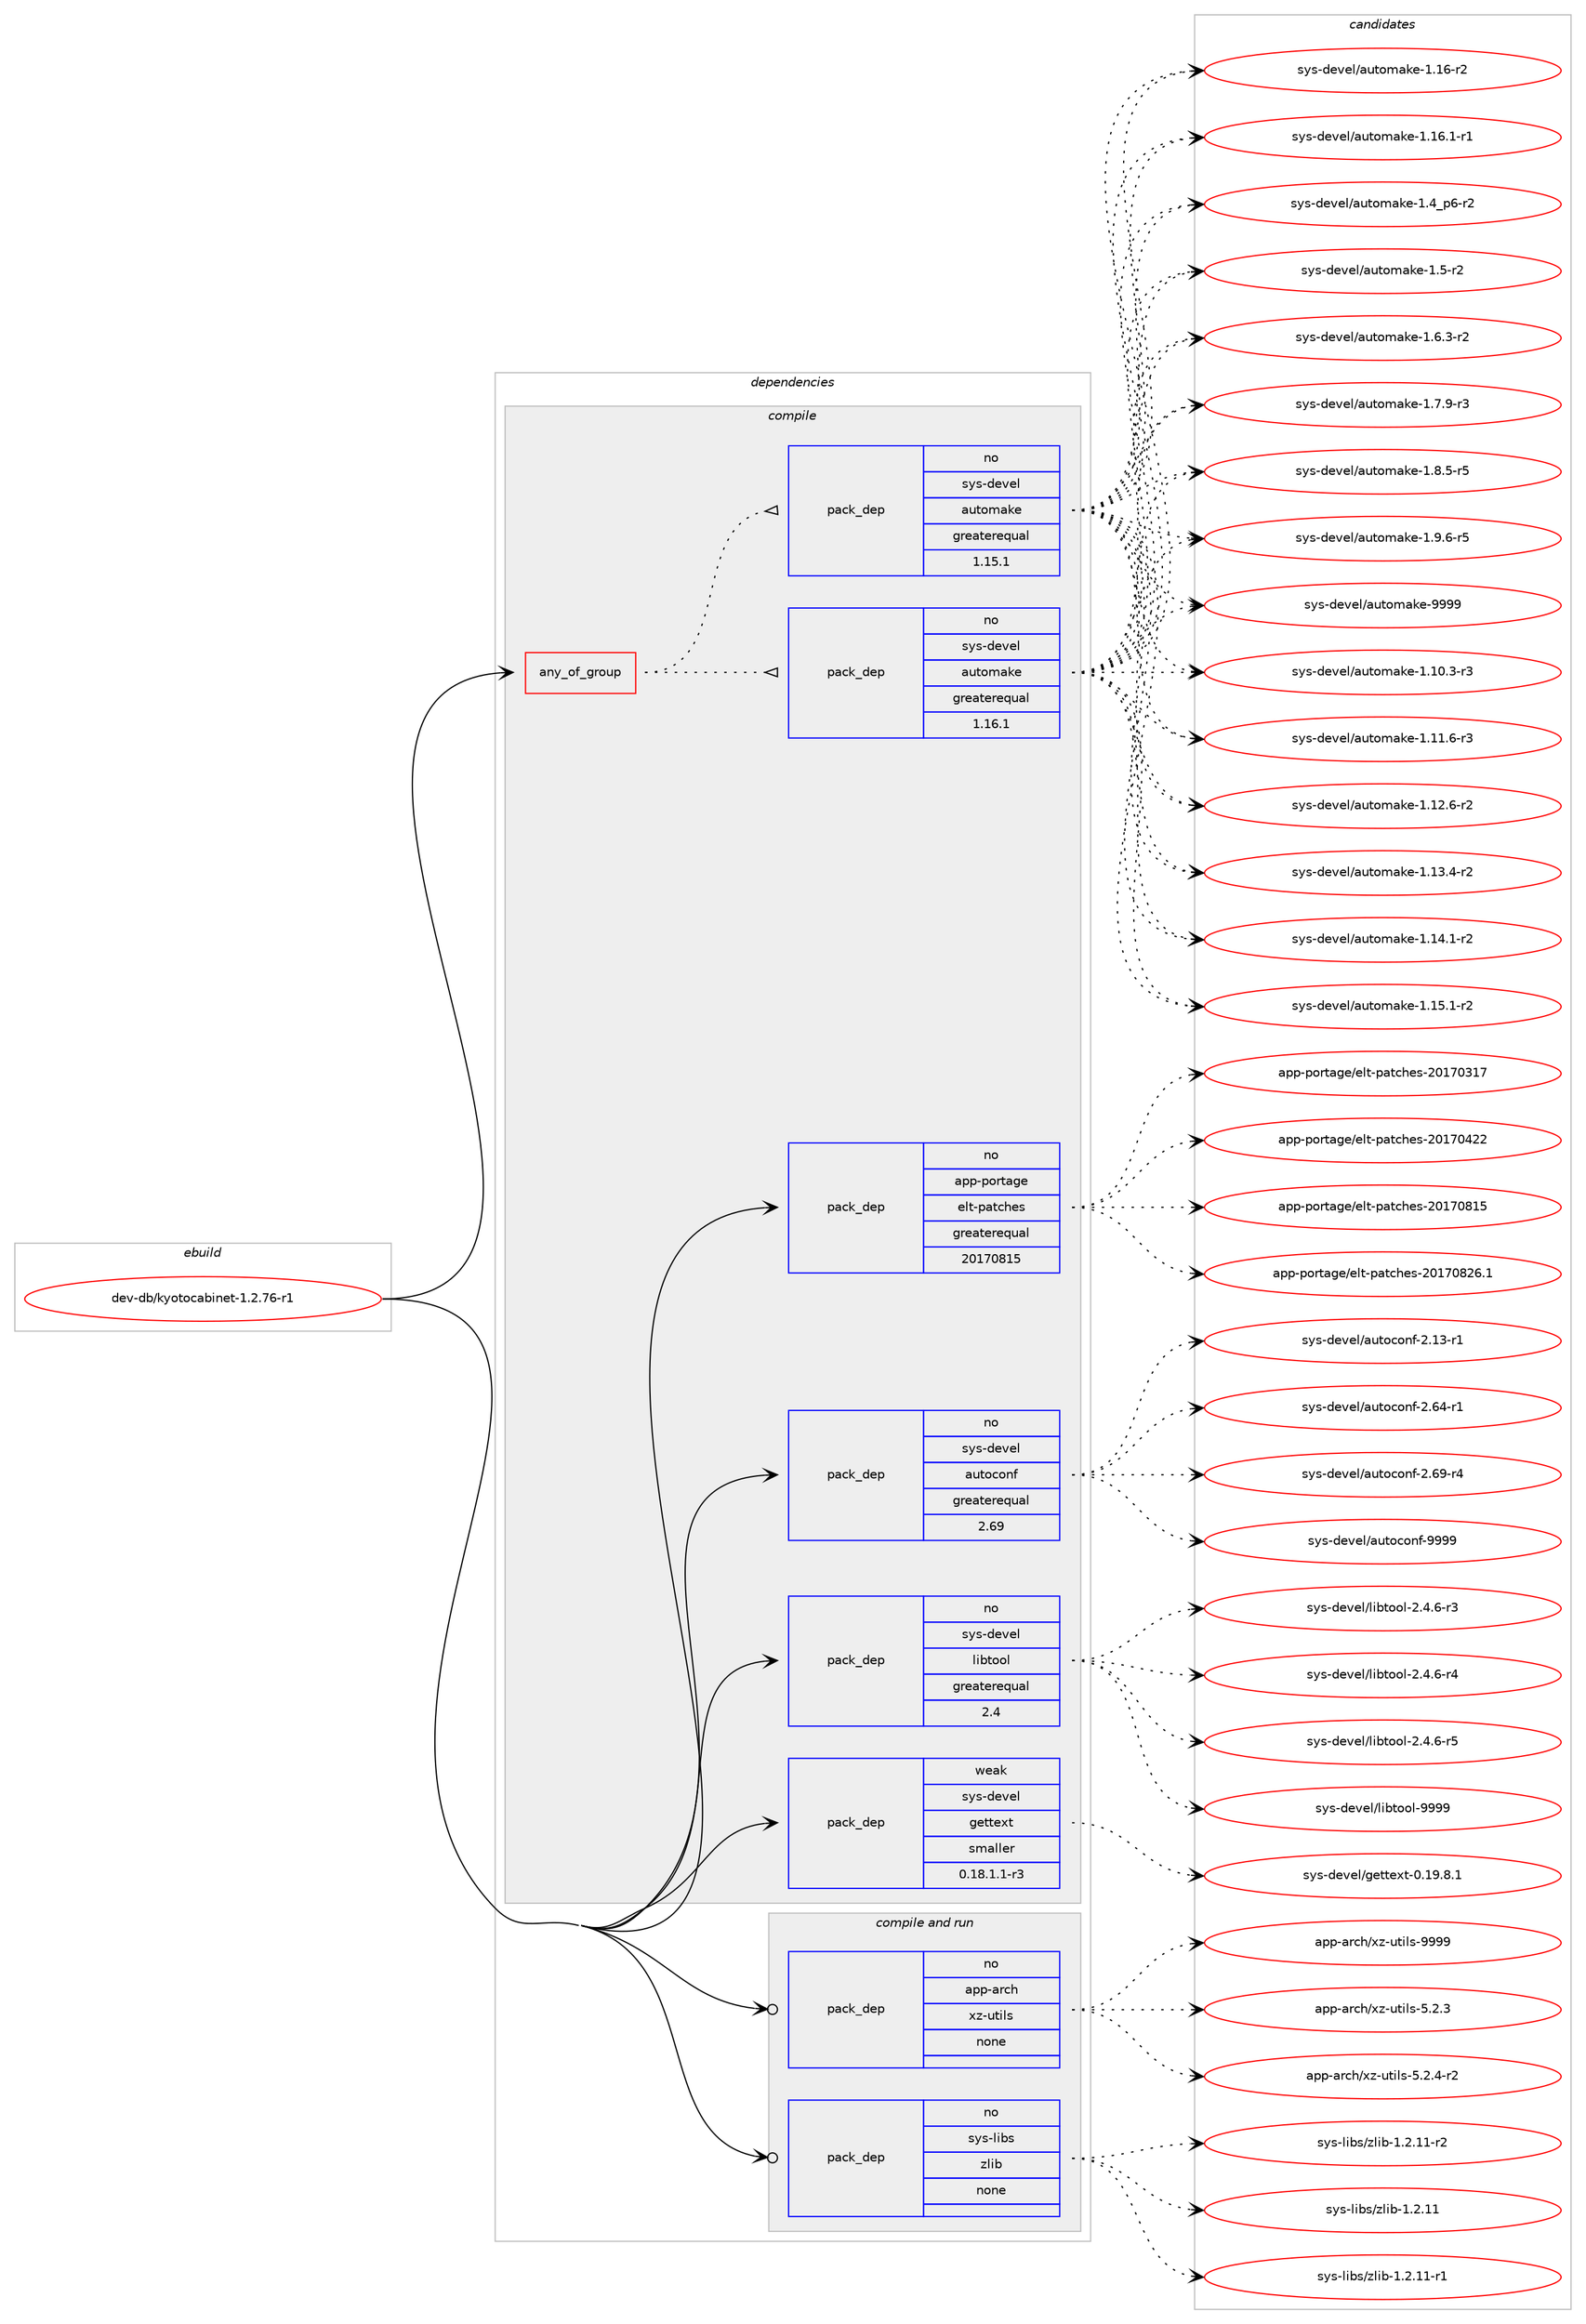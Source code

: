 digraph prolog {

# *************
# Graph options
# *************

newrank=true;
concentrate=true;
compound=true;
graph [rankdir=LR,fontname=Helvetica,fontsize=10,ranksep=1.5];#, ranksep=2.5, nodesep=0.2];
edge  [arrowhead=vee];
node  [fontname=Helvetica,fontsize=10];

# **********
# The ebuild
# **********

subgraph cluster_leftcol {
color=gray;
rank=same;
label=<<i>ebuild</i>>;
id [label="dev-db/kyotocabinet-1.2.76-r1", color=red, width=4, href="../dev-db/kyotocabinet-1.2.76-r1.svg"];
}

# ****************
# The dependencies
# ****************

subgraph cluster_midcol {
color=gray;
label=<<i>dependencies</i>>;
subgraph cluster_compile {
fillcolor="#eeeeee";
style=filled;
label=<<i>compile</i>>;
subgraph any20356 {
dependency1318321 [label=<<TABLE BORDER="0" CELLBORDER="1" CELLSPACING="0" CELLPADDING="4"><TR><TD CELLPADDING="10">any_of_group</TD></TR></TABLE>>, shape=none, color=red];subgraph pack940724 {
dependency1318322 [label=<<TABLE BORDER="0" CELLBORDER="1" CELLSPACING="0" CELLPADDING="4" WIDTH="220"><TR><TD ROWSPAN="6" CELLPADDING="30">pack_dep</TD></TR><TR><TD WIDTH="110">no</TD></TR><TR><TD>sys-devel</TD></TR><TR><TD>automake</TD></TR><TR><TD>greaterequal</TD></TR><TR><TD>1.16.1</TD></TR></TABLE>>, shape=none, color=blue];
}
dependency1318321:e -> dependency1318322:w [weight=20,style="dotted",arrowhead="oinv"];
subgraph pack940725 {
dependency1318323 [label=<<TABLE BORDER="0" CELLBORDER="1" CELLSPACING="0" CELLPADDING="4" WIDTH="220"><TR><TD ROWSPAN="6" CELLPADDING="30">pack_dep</TD></TR><TR><TD WIDTH="110">no</TD></TR><TR><TD>sys-devel</TD></TR><TR><TD>automake</TD></TR><TR><TD>greaterequal</TD></TR><TR><TD>1.15.1</TD></TR></TABLE>>, shape=none, color=blue];
}
dependency1318321:e -> dependency1318323:w [weight=20,style="dotted",arrowhead="oinv"];
}
id:e -> dependency1318321:w [weight=20,style="solid",arrowhead="vee"];
subgraph pack940726 {
dependency1318324 [label=<<TABLE BORDER="0" CELLBORDER="1" CELLSPACING="0" CELLPADDING="4" WIDTH="220"><TR><TD ROWSPAN="6" CELLPADDING="30">pack_dep</TD></TR><TR><TD WIDTH="110">no</TD></TR><TR><TD>app-portage</TD></TR><TR><TD>elt-patches</TD></TR><TR><TD>greaterequal</TD></TR><TR><TD>20170815</TD></TR></TABLE>>, shape=none, color=blue];
}
id:e -> dependency1318324:w [weight=20,style="solid",arrowhead="vee"];
subgraph pack940727 {
dependency1318325 [label=<<TABLE BORDER="0" CELLBORDER="1" CELLSPACING="0" CELLPADDING="4" WIDTH="220"><TR><TD ROWSPAN="6" CELLPADDING="30">pack_dep</TD></TR><TR><TD WIDTH="110">no</TD></TR><TR><TD>sys-devel</TD></TR><TR><TD>autoconf</TD></TR><TR><TD>greaterequal</TD></TR><TR><TD>2.69</TD></TR></TABLE>>, shape=none, color=blue];
}
id:e -> dependency1318325:w [weight=20,style="solid",arrowhead="vee"];
subgraph pack940728 {
dependency1318326 [label=<<TABLE BORDER="0" CELLBORDER="1" CELLSPACING="0" CELLPADDING="4" WIDTH="220"><TR><TD ROWSPAN="6" CELLPADDING="30">pack_dep</TD></TR><TR><TD WIDTH="110">no</TD></TR><TR><TD>sys-devel</TD></TR><TR><TD>libtool</TD></TR><TR><TD>greaterequal</TD></TR><TR><TD>2.4</TD></TR></TABLE>>, shape=none, color=blue];
}
id:e -> dependency1318326:w [weight=20,style="solid",arrowhead="vee"];
subgraph pack940729 {
dependency1318327 [label=<<TABLE BORDER="0" CELLBORDER="1" CELLSPACING="0" CELLPADDING="4" WIDTH="220"><TR><TD ROWSPAN="6" CELLPADDING="30">pack_dep</TD></TR><TR><TD WIDTH="110">weak</TD></TR><TR><TD>sys-devel</TD></TR><TR><TD>gettext</TD></TR><TR><TD>smaller</TD></TR><TR><TD>0.18.1.1-r3</TD></TR></TABLE>>, shape=none, color=blue];
}
id:e -> dependency1318327:w [weight=20,style="solid",arrowhead="vee"];
}
subgraph cluster_compileandrun {
fillcolor="#eeeeee";
style=filled;
label=<<i>compile and run</i>>;
subgraph pack940730 {
dependency1318328 [label=<<TABLE BORDER="0" CELLBORDER="1" CELLSPACING="0" CELLPADDING="4" WIDTH="220"><TR><TD ROWSPAN="6" CELLPADDING="30">pack_dep</TD></TR><TR><TD WIDTH="110">no</TD></TR><TR><TD>app-arch</TD></TR><TR><TD>xz-utils</TD></TR><TR><TD>none</TD></TR><TR><TD></TD></TR></TABLE>>, shape=none, color=blue];
}
id:e -> dependency1318328:w [weight=20,style="solid",arrowhead="odotvee"];
subgraph pack940731 {
dependency1318329 [label=<<TABLE BORDER="0" CELLBORDER="1" CELLSPACING="0" CELLPADDING="4" WIDTH="220"><TR><TD ROWSPAN="6" CELLPADDING="30">pack_dep</TD></TR><TR><TD WIDTH="110">no</TD></TR><TR><TD>sys-libs</TD></TR><TR><TD>zlib</TD></TR><TR><TD>none</TD></TR><TR><TD></TD></TR></TABLE>>, shape=none, color=blue];
}
id:e -> dependency1318329:w [weight=20,style="solid",arrowhead="odotvee"];
}
subgraph cluster_run {
fillcolor="#eeeeee";
style=filled;
label=<<i>run</i>>;
}
}

# **************
# The candidates
# **************

subgraph cluster_choices {
rank=same;
color=gray;
label=<<i>candidates</i>>;

subgraph choice940724 {
color=black;
nodesep=1;
choice11512111545100101118101108479711711611110997107101454946494846514511451 [label="sys-devel/automake-1.10.3-r3", color=red, width=4,href="../sys-devel/automake-1.10.3-r3.svg"];
choice11512111545100101118101108479711711611110997107101454946494946544511451 [label="sys-devel/automake-1.11.6-r3", color=red, width=4,href="../sys-devel/automake-1.11.6-r3.svg"];
choice11512111545100101118101108479711711611110997107101454946495046544511450 [label="sys-devel/automake-1.12.6-r2", color=red, width=4,href="../sys-devel/automake-1.12.6-r2.svg"];
choice11512111545100101118101108479711711611110997107101454946495146524511450 [label="sys-devel/automake-1.13.4-r2", color=red, width=4,href="../sys-devel/automake-1.13.4-r2.svg"];
choice11512111545100101118101108479711711611110997107101454946495246494511450 [label="sys-devel/automake-1.14.1-r2", color=red, width=4,href="../sys-devel/automake-1.14.1-r2.svg"];
choice11512111545100101118101108479711711611110997107101454946495346494511450 [label="sys-devel/automake-1.15.1-r2", color=red, width=4,href="../sys-devel/automake-1.15.1-r2.svg"];
choice1151211154510010111810110847971171161111099710710145494649544511450 [label="sys-devel/automake-1.16-r2", color=red, width=4,href="../sys-devel/automake-1.16-r2.svg"];
choice11512111545100101118101108479711711611110997107101454946495446494511449 [label="sys-devel/automake-1.16.1-r1", color=red, width=4,href="../sys-devel/automake-1.16.1-r1.svg"];
choice115121115451001011181011084797117116111109971071014549465295112544511450 [label="sys-devel/automake-1.4_p6-r2", color=red, width=4,href="../sys-devel/automake-1.4_p6-r2.svg"];
choice11512111545100101118101108479711711611110997107101454946534511450 [label="sys-devel/automake-1.5-r2", color=red, width=4,href="../sys-devel/automake-1.5-r2.svg"];
choice115121115451001011181011084797117116111109971071014549465446514511450 [label="sys-devel/automake-1.6.3-r2", color=red, width=4,href="../sys-devel/automake-1.6.3-r2.svg"];
choice115121115451001011181011084797117116111109971071014549465546574511451 [label="sys-devel/automake-1.7.9-r3", color=red, width=4,href="../sys-devel/automake-1.7.9-r3.svg"];
choice115121115451001011181011084797117116111109971071014549465646534511453 [label="sys-devel/automake-1.8.5-r5", color=red, width=4,href="../sys-devel/automake-1.8.5-r5.svg"];
choice115121115451001011181011084797117116111109971071014549465746544511453 [label="sys-devel/automake-1.9.6-r5", color=red, width=4,href="../sys-devel/automake-1.9.6-r5.svg"];
choice115121115451001011181011084797117116111109971071014557575757 [label="sys-devel/automake-9999", color=red, width=4,href="../sys-devel/automake-9999.svg"];
dependency1318322:e -> choice11512111545100101118101108479711711611110997107101454946494846514511451:w [style=dotted,weight="100"];
dependency1318322:e -> choice11512111545100101118101108479711711611110997107101454946494946544511451:w [style=dotted,weight="100"];
dependency1318322:e -> choice11512111545100101118101108479711711611110997107101454946495046544511450:w [style=dotted,weight="100"];
dependency1318322:e -> choice11512111545100101118101108479711711611110997107101454946495146524511450:w [style=dotted,weight="100"];
dependency1318322:e -> choice11512111545100101118101108479711711611110997107101454946495246494511450:w [style=dotted,weight="100"];
dependency1318322:e -> choice11512111545100101118101108479711711611110997107101454946495346494511450:w [style=dotted,weight="100"];
dependency1318322:e -> choice1151211154510010111810110847971171161111099710710145494649544511450:w [style=dotted,weight="100"];
dependency1318322:e -> choice11512111545100101118101108479711711611110997107101454946495446494511449:w [style=dotted,weight="100"];
dependency1318322:e -> choice115121115451001011181011084797117116111109971071014549465295112544511450:w [style=dotted,weight="100"];
dependency1318322:e -> choice11512111545100101118101108479711711611110997107101454946534511450:w [style=dotted,weight="100"];
dependency1318322:e -> choice115121115451001011181011084797117116111109971071014549465446514511450:w [style=dotted,weight="100"];
dependency1318322:e -> choice115121115451001011181011084797117116111109971071014549465546574511451:w [style=dotted,weight="100"];
dependency1318322:e -> choice115121115451001011181011084797117116111109971071014549465646534511453:w [style=dotted,weight="100"];
dependency1318322:e -> choice115121115451001011181011084797117116111109971071014549465746544511453:w [style=dotted,weight="100"];
dependency1318322:e -> choice115121115451001011181011084797117116111109971071014557575757:w [style=dotted,weight="100"];
}
subgraph choice940725 {
color=black;
nodesep=1;
choice11512111545100101118101108479711711611110997107101454946494846514511451 [label="sys-devel/automake-1.10.3-r3", color=red, width=4,href="../sys-devel/automake-1.10.3-r3.svg"];
choice11512111545100101118101108479711711611110997107101454946494946544511451 [label="sys-devel/automake-1.11.6-r3", color=red, width=4,href="../sys-devel/automake-1.11.6-r3.svg"];
choice11512111545100101118101108479711711611110997107101454946495046544511450 [label="sys-devel/automake-1.12.6-r2", color=red, width=4,href="../sys-devel/automake-1.12.6-r2.svg"];
choice11512111545100101118101108479711711611110997107101454946495146524511450 [label="sys-devel/automake-1.13.4-r2", color=red, width=4,href="../sys-devel/automake-1.13.4-r2.svg"];
choice11512111545100101118101108479711711611110997107101454946495246494511450 [label="sys-devel/automake-1.14.1-r2", color=red, width=4,href="../sys-devel/automake-1.14.1-r2.svg"];
choice11512111545100101118101108479711711611110997107101454946495346494511450 [label="sys-devel/automake-1.15.1-r2", color=red, width=4,href="../sys-devel/automake-1.15.1-r2.svg"];
choice1151211154510010111810110847971171161111099710710145494649544511450 [label="sys-devel/automake-1.16-r2", color=red, width=4,href="../sys-devel/automake-1.16-r2.svg"];
choice11512111545100101118101108479711711611110997107101454946495446494511449 [label="sys-devel/automake-1.16.1-r1", color=red, width=4,href="../sys-devel/automake-1.16.1-r1.svg"];
choice115121115451001011181011084797117116111109971071014549465295112544511450 [label="sys-devel/automake-1.4_p6-r2", color=red, width=4,href="../sys-devel/automake-1.4_p6-r2.svg"];
choice11512111545100101118101108479711711611110997107101454946534511450 [label="sys-devel/automake-1.5-r2", color=red, width=4,href="../sys-devel/automake-1.5-r2.svg"];
choice115121115451001011181011084797117116111109971071014549465446514511450 [label="sys-devel/automake-1.6.3-r2", color=red, width=4,href="../sys-devel/automake-1.6.3-r2.svg"];
choice115121115451001011181011084797117116111109971071014549465546574511451 [label="sys-devel/automake-1.7.9-r3", color=red, width=4,href="../sys-devel/automake-1.7.9-r3.svg"];
choice115121115451001011181011084797117116111109971071014549465646534511453 [label="sys-devel/automake-1.8.5-r5", color=red, width=4,href="../sys-devel/automake-1.8.5-r5.svg"];
choice115121115451001011181011084797117116111109971071014549465746544511453 [label="sys-devel/automake-1.9.6-r5", color=red, width=4,href="../sys-devel/automake-1.9.6-r5.svg"];
choice115121115451001011181011084797117116111109971071014557575757 [label="sys-devel/automake-9999", color=red, width=4,href="../sys-devel/automake-9999.svg"];
dependency1318323:e -> choice11512111545100101118101108479711711611110997107101454946494846514511451:w [style=dotted,weight="100"];
dependency1318323:e -> choice11512111545100101118101108479711711611110997107101454946494946544511451:w [style=dotted,weight="100"];
dependency1318323:e -> choice11512111545100101118101108479711711611110997107101454946495046544511450:w [style=dotted,weight="100"];
dependency1318323:e -> choice11512111545100101118101108479711711611110997107101454946495146524511450:w [style=dotted,weight="100"];
dependency1318323:e -> choice11512111545100101118101108479711711611110997107101454946495246494511450:w [style=dotted,weight="100"];
dependency1318323:e -> choice11512111545100101118101108479711711611110997107101454946495346494511450:w [style=dotted,weight="100"];
dependency1318323:e -> choice1151211154510010111810110847971171161111099710710145494649544511450:w [style=dotted,weight="100"];
dependency1318323:e -> choice11512111545100101118101108479711711611110997107101454946495446494511449:w [style=dotted,weight="100"];
dependency1318323:e -> choice115121115451001011181011084797117116111109971071014549465295112544511450:w [style=dotted,weight="100"];
dependency1318323:e -> choice11512111545100101118101108479711711611110997107101454946534511450:w [style=dotted,weight="100"];
dependency1318323:e -> choice115121115451001011181011084797117116111109971071014549465446514511450:w [style=dotted,weight="100"];
dependency1318323:e -> choice115121115451001011181011084797117116111109971071014549465546574511451:w [style=dotted,weight="100"];
dependency1318323:e -> choice115121115451001011181011084797117116111109971071014549465646534511453:w [style=dotted,weight="100"];
dependency1318323:e -> choice115121115451001011181011084797117116111109971071014549465746544511453:w [style=dotted,weight="100"];
dependency1318323:e -> choice115121115451001011181011084797117116111109971071014557575757:w [style=dotted,weight="100"];
}
subgraph choice940726 {
color=black;
nodesep=1;
choice97112112451121111141169710310147101108116451129711699104101115455048495548514955 [label="app-portage/elt-patches-20170317", color=red, width=4,href="../app-portage/elt-patches-20170317.svg"];
choice97112112451121111141169710310147101108116451129711699104101115455048495548525050 [label="app-portage/elt-patches-20170422", color=red, width=4,href="../app-portage/elt-patches-20170422.svg"];
choice97112112451121111141169710310147101108116451129711699104101115455048495548564953 [label="app-portage/elt-patches-20170815", color=red, width=4,href="../app-portage/elt-patches-20170815.svg"];
choice971121124511211111411697103101471011081164511297116991041011154550484955485650544649 [label="app-portage/elt-patches-20170826.1", color=red, width=4,href="../app-portage/elt-patches-20170826.1.svg"];
dependency1318324:e -> choice97112112451121111141169710310147101108116451129711699104101115455048495548514955:w [style=dotted,weight="100"];
dependency1318324:e -> choice97112112451121111141169710310147101108116451129711699104101115455048495548525050:w [style=dotted,weight="100"];
dependency1318324:e -> choice97112112451121111141169710310147101108116451129711699104101115455048495548564953:w [style=dotted,weight="100"];
dependency1318324:e -> choice971121124511211111411697103101471011081164511297116991041011154550484955485650544649:w [style=dotted,weight="100"];
}
subgraph choice940727 {
color=black;
nodesep=1;
choice1151211154510010111810110847971171161119911111010245504649514511449 [label="sys-devel/autoconf-2.13-r1", color=red, width=4,href="../sys-devel/autoconf-2.13-r1.svg"];
choice1151211154510010111810110847971171161119911111010245504654524511449 [label="sys-devel/autoconf-2.64-r1", color=red, width=4,href="../sys-devel/autoconf-2.64-r1.svg"];
choice1151211154510010111810110847971171161119911111010245504654574511452 [label="sys-devel/autoconf-2.69-r4", color=red, width=4,href="../sys-devel/autoconf-2.69-r4.svg"];
choice115121115451001011181011084797117116111991111101024557575757 [label="sys-devel/autoconf-9999", color=red, width=4,href="../sys-devel/autoconf-9999.svg"];
dependency1318325:e -> choice1151211154510010111810110847971171161119911111010245504649514511449:w [style=dotted,weight="100"];
dependency1318325:e -> choice1151211154510010111810110847971171161119911111010245504654524511449:w [style=dotted,weight="100"];
dependency1318325:e -> choice1151211154510010111810110847971171161119911111010245504654574511452:w [style=dotted,weight="100"];
dependency1318325:e -> choice115121115451001011181011084797117116111991111101024557575757:w [style=dotted,weight="100"];
}
subgraph choice940728 {
color=black;
nodesep=1;
choice1151211154510010111810110847108105981161111111084550465246544511451 [label="sys-devel/libtool-2.4.6-r3", color=red, width=4,href="../sys-devel/libtool-2.4.6-r3.svg"];
choice1151211154510010111810110847108105981161111111084550465246544511452 [label="sys-devel/libtool-2.4.6-r4", color=red, width=4,href="../sys-devel/libtool-2.4.6-r4.svg"];
choice1151211154510010111810110847108105981161111111084550465246544511453 [label="sys-devel/libtool-2.4.6-r5", color=red, width=4,href="../sys-devel/libtool-2.4.6-r5.svg"];
choice1151211154510010111810110847108105981161111111084557575757 [label="sys-devel/libtool-9999", color=red, width=4,href="../sys-devel/libtool-9999.svg"];
dependency1318326:e -> choice1151211154510010111810110847108105981161111111084550465246544511451:w [style=dotted,weight="100"];
dependency1318326:e -> choice1151211154510010111810110847108105981161111111084550465246544511452:w [style=dotted,weight="100"];
dependency1318326:e -> choice1151211154510010111810110847108105981161111111084550465246544511453:w [style=dotted,weight="100"];
dependency1318326:e -> choice1151211154510010111810110847108105981161111111084557575757:w [style=dotted,weight="100"];
}
subgraph choice940729 {
color=black;
nodesep=1;
choice1151211154510010111810110847103101116116101120116454846495746564649 [label="sys-devel/gettext-0.19.8.1", color=red, width=4,href="../sys-devel/gettext-0.19.8.1.svg"];
dependency1318327:e -> choice1151211154510010111810110847103101116116101120116454846495746564649:w [style=dotted,weight="100"];
}
subgraph choice940730 {
color=black;
nodesep=1;
choice971121124597114991044712012245117116105108115455346504651 [label="app-arch/xz-utils-5.2.3", color=red, width=4,href="../app-arch/xz-utils-5.2.3.svg"];
choice9711211245971149910447120122451171161051081154553465046524511450 [label="app-arch/xz-utils-5.2.4-r2", color=red, width=4,href="../app-arch/xz-utils-5.2.4-r2.svg"];
choice9711211245971149910447120122451171161051081154557575757 [label="app-arch/xz-utils-9999", color=red, width=4,href="../app-arch/xz-utils-9999.svg"];
dependency1318328:e -> choice971121124597114991044712012245117116105108115455346504651:w [style=dotted,weight="100"];
dependency1318328:e -> choice9711211245971149910447120122451171161051081154553465046524511450:w [style=dotted,weight="100"];
dependency1318328:e -> choice9711211245971149910447120122451171161051081154557575757:w [style=dotted,weight="100"];
}
subgraph choice940731 {
color=black;
nodesep=1;
choice1151211154510810598115471221081059845494650464949 [label="sys-libs/zlib-1.2.11", color=red, width=4,href="../sys-libs/zlib-1.2.11.svg"];
choice11512111545108105981154712210810598454946504649494511449 [label="sys-libs/zlib-1.2.11-r1", color=red, width=4,href="../sys-libs/zlib-1.2.11-r1.svg"];
choice11512111545108105981154712210810598454946504649494511450 [label="sys-libs/zlib-1.2.11-r2", color=red, width=4,href="../sys-libs/zlib-1.2.11-r2.svg"];
dependency1318329:e -> choice1151211154510810598115471221081059845494650464949:w [style=dotted,weight="100"];
dependency1318329:e -> choice11512111545108105981154712210810598454946504649494511449:w [style=dotted,weight="100"];
dependency1318329:e -> choice11512111545108105981154712210810598454946504649494511450:w [style=dotted,weight="100"];
}
}

}
